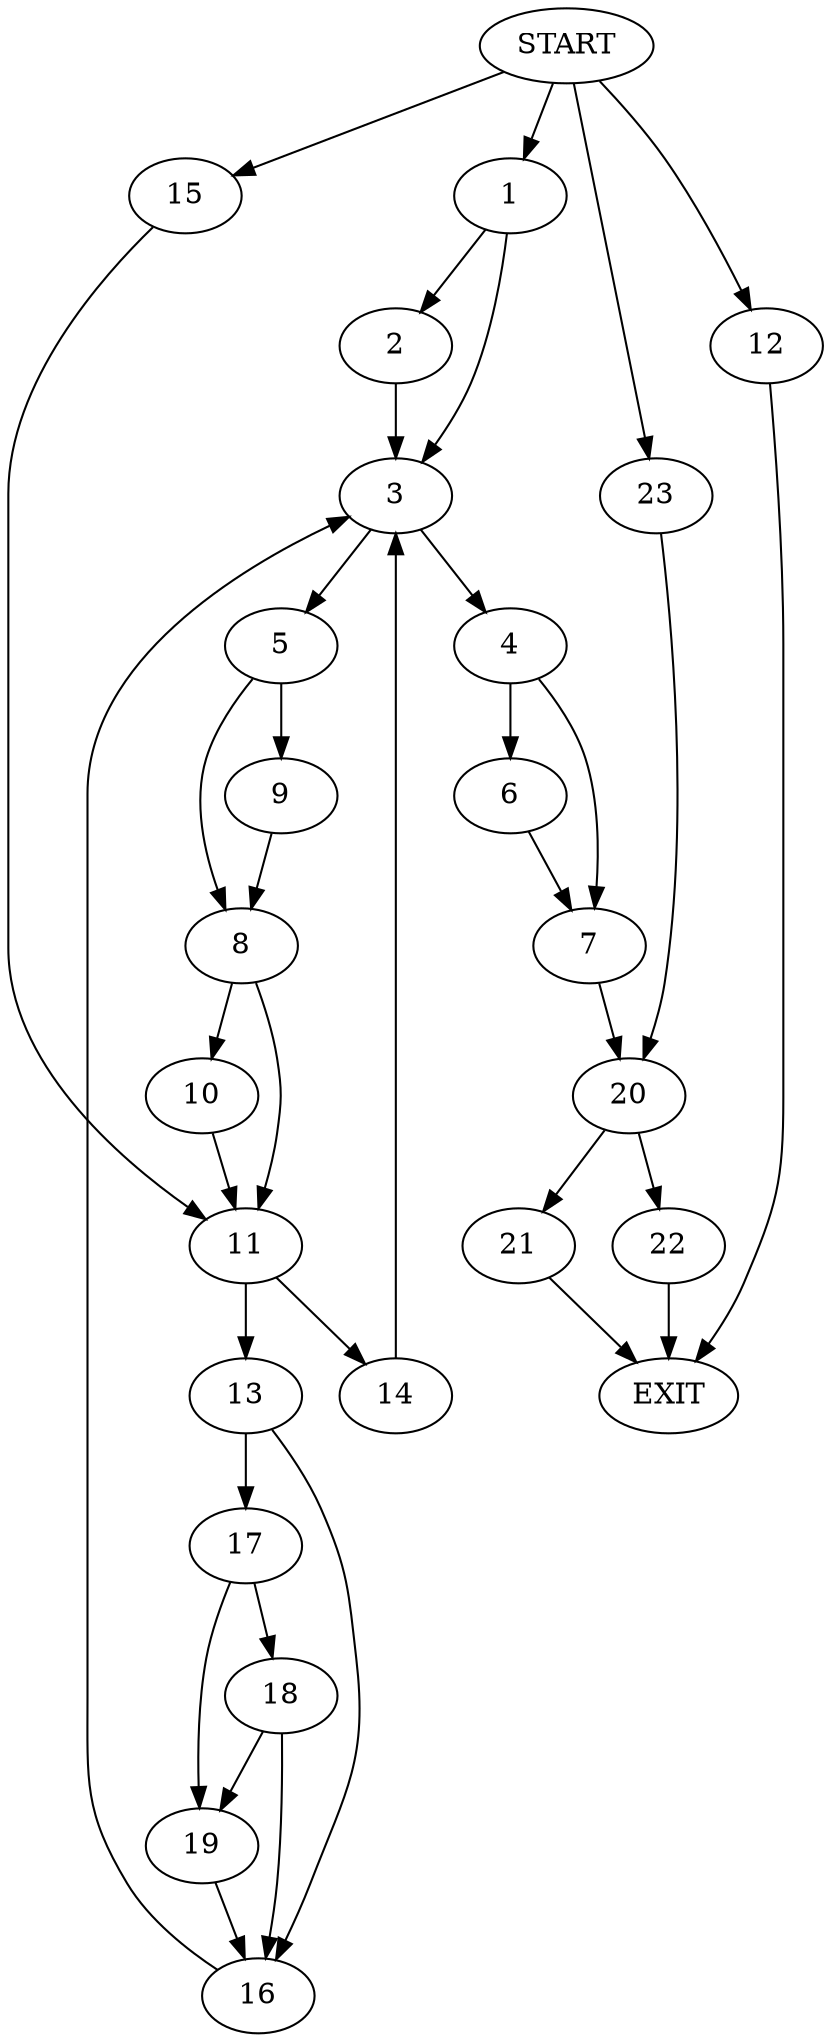 digraph {
0 [label="START"]
24 [label="EXIT"]
0 -> 1
1 -> 2
1 -> 3
3 -> 4
3 -> 5
2 -> 3
4 -> 6
4 -> 7
5 -> 8
5 -> 9
8 -> 10
8 -> 11
9 -> 8
0 -> 12
12 -> 24
10 -> 11
11 -> 13
11 -> 14
0 -> 15
15 -> 11
14 -> 3
13 -> 16
13 -> 17
16 -> 3
17 -> 18
17 -> 19
18 -> 16
18 -> 19
19 -> 16
7 -> 20
6 -> 7
20 -> 21
20 -> 22
21 -> 24
0 -> 23
23 -> 20
22 -> 24
}
